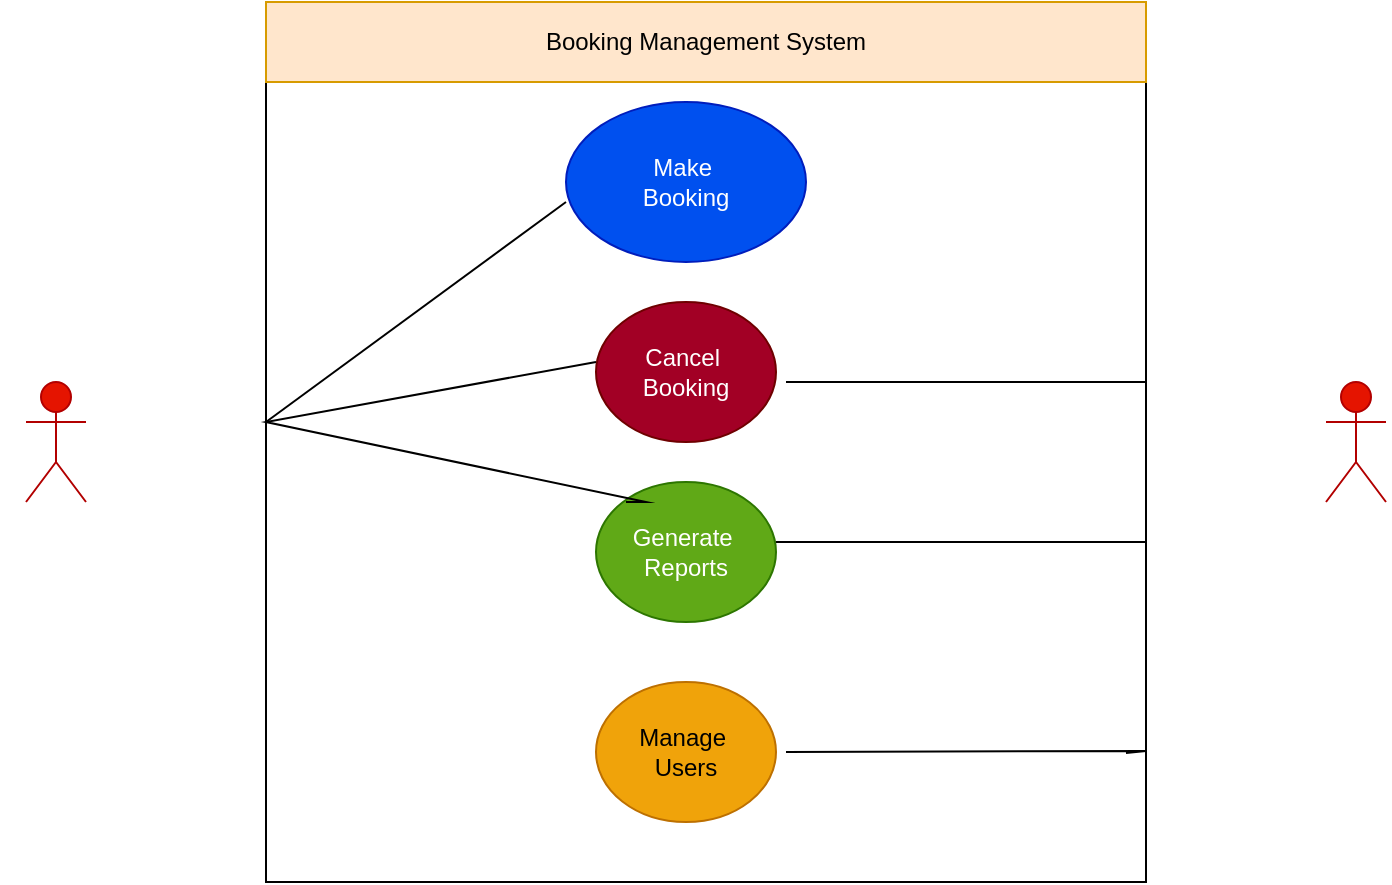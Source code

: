 <mxfile version="27.1.6">
  <diagram name="Page-1" id="Q6Oe2NbXP1VK74c8d9Fp">
    <mxGraphModel dx="1572" dy="467" grid="1" gridSize="10" guides="1" tooltips="1" connect="1" arrows="1" fold="1" page="1" pageScale="1" pageWidth="850" pageHeight="1100" math="0" shadow="0">
      <root>
        <mxCell id="0" />
        <mxCell id="1" parent="0" />
        <mxCell id="_T7OWFOuUEYWard279dM-1" value="Admin" style="shape=umlActor;verticalLabelPosition=bottom;verticalAlign=top;html=1;outlineConnect=0;fillColor=#e51400;strokeColor=#B20000;fontColor=#ffffff;" vertex="1" parent="1">
          <mxGeometry x="660" y="220" width="30" height="60" as="geometry" />
        </mxCell>
        <mxCell id="_T7OWFOuUEYWard279dM-2" value="Customer&amp;nbsp;" style="shape=umlActor;verticalLabelPosition=bottom;verticalAlign=top;html=1;outlineConnect=0;fillColor=#e51400;fontColor=#ffffff;strokeColor=#B20000;" vertex="1" parent="1">
          <mxGeometry x="10" y="220" width="30" height="60" as="geometry" />
        </mxCell>
        <mxCell id="_T7OWFOuUEYWard279dM-3" value="" style="whiteSpace=wrap;html=1;aspect=fixed;" vertex="1" parent="1">
          <mxGeometry x="130" y="30" width="440" height="440" as="geometry" />
        </mxCell>
        <mxCell id="_T7OWFOuUEYWard279dM-4" value="Make&amp;nbsp;&lt;div&gt;Booking&lt;/div&gt;" style="ellipse;whiteSpace=wrap;html=1;fillColor=#0050ef;fontColor=#ffffff;strokeColor=#001DBC;" vertex="1" parent="1">
          <mxGeometry x="280" y="80" width="120" height="80" as="geometry" />
        </mxCell>
        <mxCell id="_T7OWFOuUEYWard279dM-5" value="Cancel&amp;nbsp;&lt;div&gt;Booking&lt;/div&gt;" style="ellipse;whiteSpace=wrap;html=1;fillColor=#a20025;fontColor=#ffffff;strokeColor=#6F0000;" vertex="1" parent="1">
          <mxGeometry x="295" y="180" width="90" height="70" as="geometry" />
        </mxCell>
        <mxCell id="_T7OWFOuUEYWard279dM-6" value="Generate&amp;nbsp;&lt;div&gt;Reports&lt;/div&gt;" style="ellipse;whiteSpace=wrap;html=1;fillColor=#60a917;fontColor=#ffffff;strokeColor=#2D7600;" vertex="1" parent="1">
          <mxGeometry x="295" y="270" width="90" height="70" as="geometry" />
        </mxCell>
        <mxCell id="_T7OWFOuUEYWard279dM-7" value="Manage&amp;nbsp;&lt;div&gt;Users&lt;/div&gt;" style="ellipse;whiteSpace=wrap;html=1;fillColor=#f0a30a;fontColor=#000000;strokeColor=#BD7000;" vertex="1" parent="1">
          <mxGeometry x="295" y="370" width="90" height="70" as="geometry" />
        </mxCell>
        <mxCell id="_T7OWFOuUEYWard279dM-8" value="" style="endArrow=none;html=1;rounded=0;" edge="1" parent="1" source="_T7OWFOuUEYWard279dM-3">
          <mxGeometry width="50" height="50" relative="1" as="geometry">
            <mxPoint x="230" y="180" as="sourcePoint" />
            <mxPoint x="280" y="130" as="targetPoint" />
            <Array as="points">
              <mxPoint x="130" y="240" />
            </Array>
          </mxGeometry>
        </mxCell>
        <mxCell id="_T7OWFOuUEYWard279dM-10" value="" style="endArrow=none;html=1;rounded=0;" edge="1" parent="1">
          <mxGeometry width="50" height="50" relative="1" as="geometry">
            <mxPoint x="320" y="280" as="sourcePoint" />
            <mxPoint x="295" y="210" as="targetPoint" />
            <Array as="points">
              <mxPoint x="310" y="280" />
              <mxPoint x="320" y="280" />
              <mxPoint x="130" y="240" />
            </Array>
          </mxGeometry>
        </mxCell>
        <mxCell id="_T7OWFOuUEYWard279dM-15" value="Booking Management System" style="whiteSpace=wrap;html=1;fillColor=#ffe6cc;strokeColor=#d79b00;" vertex="1" parent="1">
          <mxGeometry x="130" y="30" width="440" height="40" as="geometry" />
        </mxCell>
        <mxCell id="_T7OWFOuUEYWard279dM-17" value="" style="endArrow=none;html=1;rounded=0;" edge="1" parent="1">
          <mxGeometry width="50" height="50" relative="1" as="geometry">
            <mxPoint x="560" y="220" as="sourcePoint" />
            <mxPoint x="390" y="220" as="targetPoint" />
            <Array as="points">
              <mxPoint x="570" y="220" />
              <mxPoint x="550" y="220" />
            </Array>
          </mxGeometry>
        </mxCell>
        <mxCell id="_T7OWFOuUEYWard279dM-18" value="" style="endArrow=none;html=1;rounded=0;" edge="1" parent="1">
          <mxGeometry width="50" height="50" relative="1" as="geometry">
            <mxPoint x="570" y="300" as="sourcePoint" />
            <mxPoint x="385" y="300" as="targetPoint" />
            <Array as="points">
              <mxPoint x="520" y="300" />
            </Array>
          </mxGeometry>
        </mxCell>
        <mxCell id="_T7OWFOuUEYWard279dM-19" value="" style="endArrow=none;html=1;rounded=0;" edge="1" parent="1">
          <mxGeometry width="50" height="50" relative="1" as="geometry">
            <mxPoint x="560" y="405.5" as="sourcePoint" />
            <mxPoint x="390" y="405" as="targetPoint" />
            <Array as="points">
              <mxPoint x="570" y="404.5" />
            </Array>
          </mxGeometry>
        </mxCell>
      </root>
    </mxGraphModel>
  </diagram>
</mxfile>
